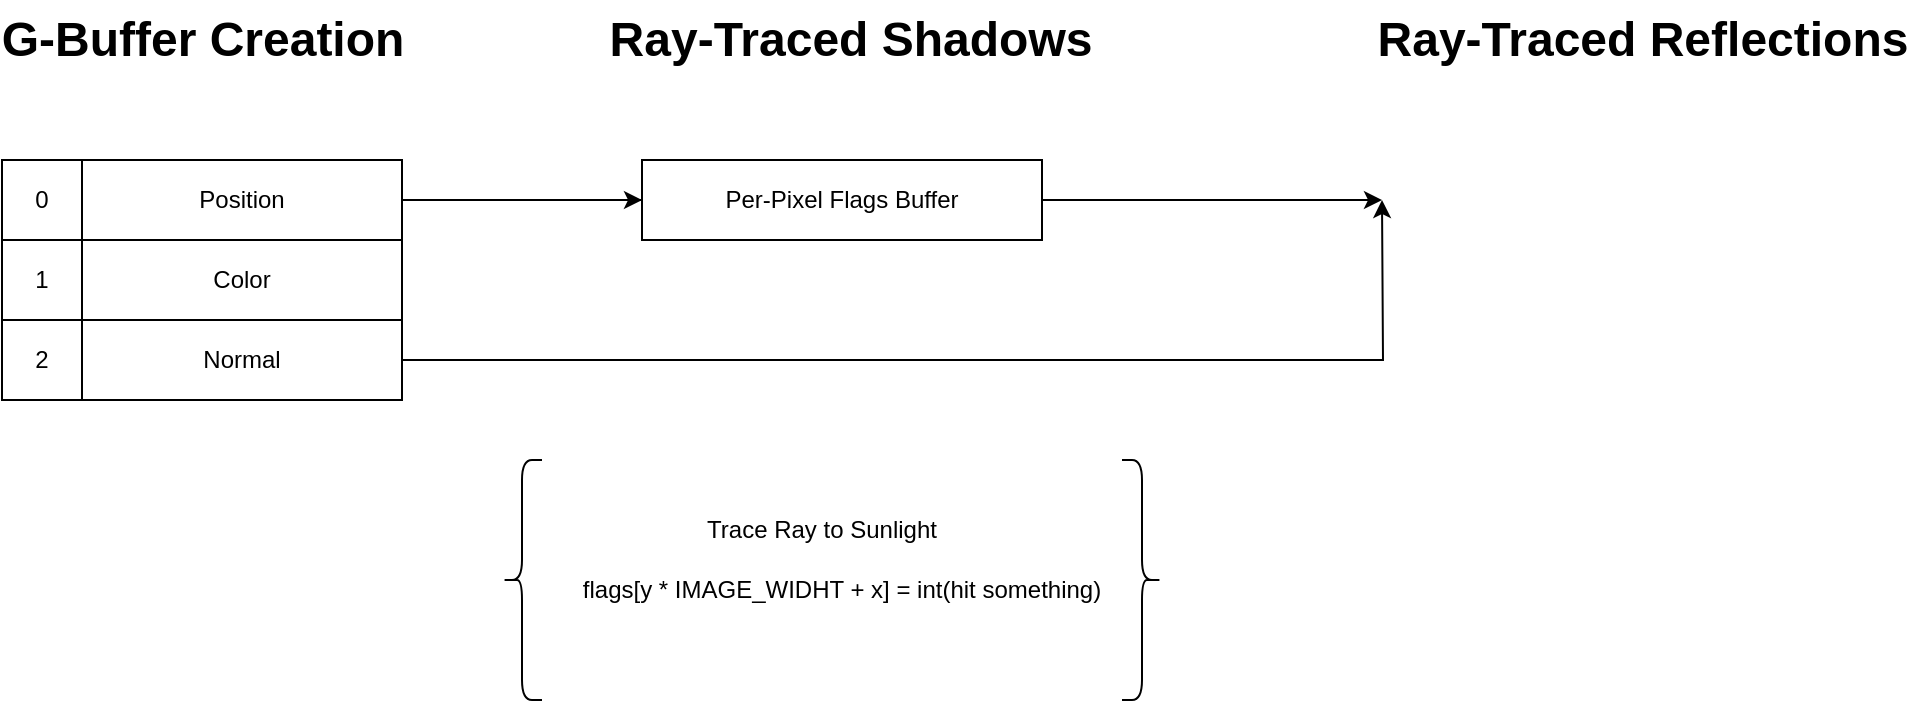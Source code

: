 <mxfile version="20.3.0" type="device"><diagram id="LI9j5lXg4XDdJChXSwSD" name="Página-1"><mxGraphModel dx="1422" dy="865" grid="1" gridSize="10" guides="1" tooltips="1" connect="1" arrows="1" fold="1" page="1" pageScale="1" pageWidth="827" pageHeight="1169" math="0" shadow="0"><root><mxCell id="0"/><mxCell id="1" parent="0"/><mxCell id="hxaSibQJnI1rWk7sFt3l-3" value="G-Buffer Creation" style="text;strokeColor=none;fillColor=none;html=1;fontSize=24;fontStyle=1;verticalAlign=middle;align=center;" vertex="1" parent="1"><mxGeometry x="90" y="80" width="100" height="40" as="geometry"/></mxCell><mxCell id="hxaSibQJnI1rWk7sFt3l-4" value="Color" style="rounded=0;whiteSpace=wrap;html=1;" vertex="1" parent="1"><mxGeometry x="80" y="200" width="160" height="40" as="geometry"/></mxCell><mxCell id="hxaSibQJnI1rWk7sFt3l-33" style="edgeStyle=orthogonalEdgeStyle;rounded=0;orthogonalLoop=1;jettySize=auto;html=1;" edge="1" parent="1" source="hxaSibQJnI1rWk7sFt3l-5"><mxGeometry relative="1" as="geometry"><mxPoint x="730" y="180" as="targetPoint"/></mxGeometry></mxCell><mxCell id="hxaSibQJnI1rWk7sFt3l-5" value="Normal" style="rounded=0;whiteSpace=wrap;html=1;" vertex="1" parent="1"><mxGeometry x="80" y="240" width="160" height="40" as="geometry"/></mxCell><mxCell id="hxaSibQJnI1rWk7sFt3l-30" style="edgeStyle=orthogonalEdgeStyle;rounded=0;orthogonalLoop=1;jettySize=auto;html=1;entryX=0;entryY=0.5;entryDx=0;entryDy=0;" edge="1" parent="1" source="hxaSibQJnI1rWk7sFt3l-6" target="hxaSibQJnI1rWk7sFt3l-11"><mxGeometry relative="1" as="geometry"/></mxCell><mxCell id="hxaSibQJnI1rWk7sFt3l-32" style="edgeStyle=orthogonalEdgeStyle;rounded=0;orthogonalLoop=1;jettySize=auto;html=1;" edge="1" parent="1" source="hxaSibQJnI1rWk7sFt3l-6"><mxGeometry relative="1" as="geometry"><mxPoint x="730" y="180" as="targetPoint"/></mxGeometry></mxCell><mxCell id="hxaSibQJnI1rWk7sFt3l-6" value="Position" style="rounded=0;whiteSpace=wrap;html=1;" vertex="1" parent="1"><mxGeometry x="80" y="160" width="160" height="40" as="geometry"/></mxCell><mxCell id="hxaSibQJnI1rWk7sFt3l-7" value="0" style="rounded=0;whiteSpace=wrap;html=1;" vertex="1" parent="1"><mxGeometry x="40" y="160" width="40" height="40" as="geometry"/></mxCell><mxCell id="hxaSibQJnI1rWk7sFt3l-8" value="1" style="rounded=0;whiteSpace=wrap;html=1;" vertex="1" parent="1"><mxGeometry x="40" y="200" width="40" height="40" as="geometry"/></mxCell><mxCell id="hxaSibQJnI1rWk7sFt3l-9" value="2" style="rounded=0;whiteSpace=wrap;html=1;" vertex="1" parent="1"><mxGeometry x="40" y="240" width="40" height="40" as="geometry"/></mxCell><mxCell id="hxaSibQJnI1rWk7sFt3l-10" value="Ray-Traced Shadows" style="text;strokeColor=none;fillColor=none;html=1;fontSize=24;fontStyle=1;verticalAlign=middle;align=center;" vertex="1" parent="1"><mxGeometry x="414" y="80" width="100" height="40" as="geometry"/></mxCell><mxCell id="hxaSibQJnI1rWk7sFt3l-11" value="Per-Pixel Flags Buffer" style="rounded=0;whiteSpace=wrap;html=1;" vertex="1" parent="1"><mxGeometry x="360" y="160" width="200" height="40" as="geometry"/></mxCell><mxCell id="hxaSibQJnI1rWk7sFt3l-25" value="Trace Ray to Sunlight" style="text;html=1;strokeColor=none;fillColor=none;align=center;verticalAlign=middle;whiteSpace=wrap;rounded=0;" vertex="1" parent="1"><mxGeometry x="370" y="330" width="160" height="30" as="geometry"/></mxCell><mxCell id="hxaSibQJnI1rWk7sFt3l-26" value="flags[y * IMAGE_WIDHT + x] = int(hit something)" style="text;html=1;strokeColor=none;fillColor=none;align=center;verticalAlign=middle;whiteSpace=wrap;rounded=0;" vertex="1" parent="1"><mxGeometry x="320" y="360" width="280" height="30" as="geometry"/></mxCell><mxCell id="hxaSibQJnI1rWk7sFt3l-27" value="" style="shape=curlyBracket;whiteSpace=wrap;html=1;rounded=1;size=0.5;" vertex="1" parent="1"><mxGeometry x="290" y="310" width="20" height="120" as="geometry"/></mxCell><mxCell id="hxaSibQJnI1rWk7sFt3l-28" value="" style="shape=curlyBracket;whiteSpace=wrap;html=1;rounded=1;flipH=1;" vertex="1" parent="1"><mxGeometry x="600" y="310" width="20" height="120" as="geometry"/></mxCell><mxCell id="hxaSibQJnI1rWk7sFt3l-31" value="Ray-Traced Reflections" style="text;strokeColor=none;fillColor=none;html=1;fontSize=24;fontStyle=1;verticalAlign=middle;align=center;" vertex="1" parent="1"><mxGeometry x="810" y="80" width="100" height="40" as="geometry"/></mxCell></root></mxGraphModel></diagram></mxfile>